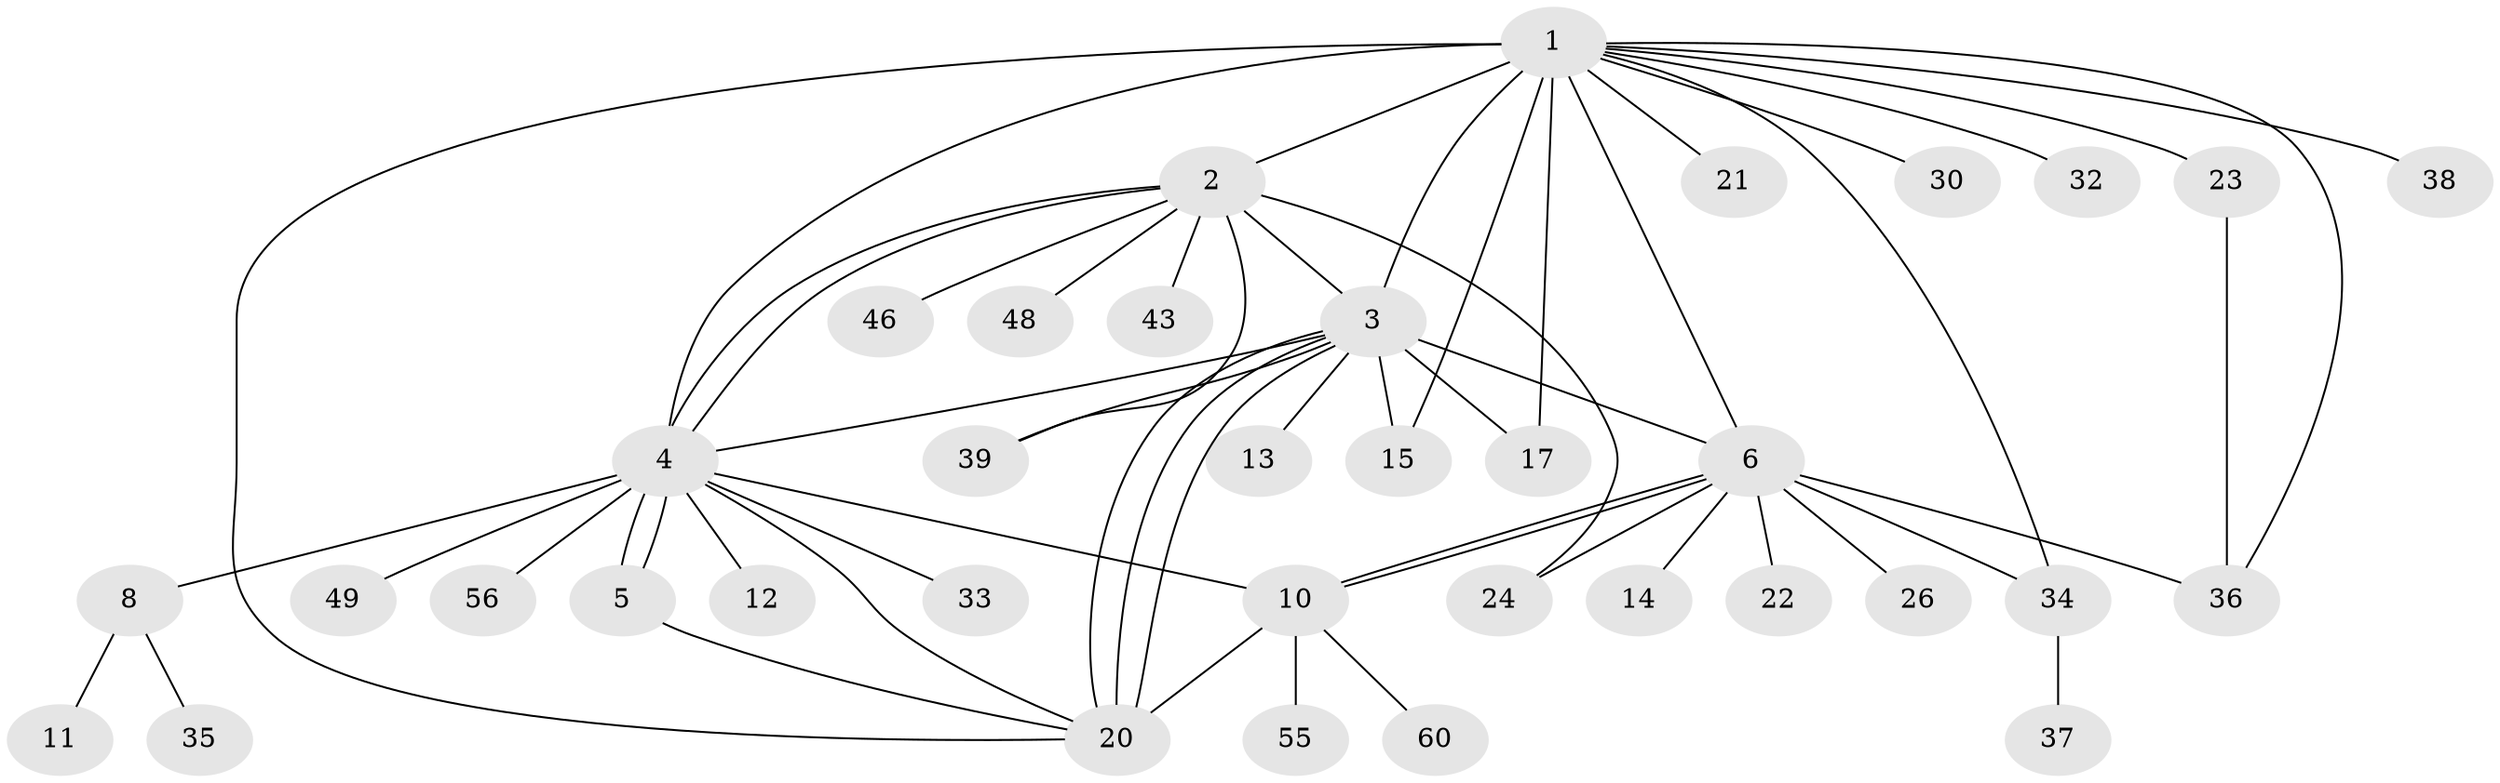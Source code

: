 // original degree distribution, {13: 0.03333333333333333, 10: 0.016666666666666666, 16: 0.016666666666666666, 4: 0.06666666666666667, 11: 0.016666666666666666, 6: 0.06666666666666667, 3: 0.16666666666666666, 7: 0.03333333333333333, 1: 0.45, 2: 0.1, 9: 0.03333333333333333}
// Generated by graph-tools (version 1.1) at 2025/17/03/04/25 18:17:58]
// undirected, 36 vertices, 56 edges
graph export_dot {
graph [start="1"]
  node [color=gray90,style=filled];
  1 [super="+9+16"];
  2;
  3 [super="+52+40+31"];
  4 [super="+27"];
  5 [super="+29"];
  6 [super="+7+28"];
  8;
  10;
  11;
  12;
  13;
  14;
  15;
  17 [super="+25+19"];
  20 [super="+41+47+58"];
  21;
  22;
  23;
  24;
  26;
  30;
  32;
  33;
  34;
  35;
  36;
  37;
  38;
  39;
  43;
  46;
  48;
  49;
  55;
  56;
  60;
  1 -- 2 [weight=2];
  1 -- 20 [weight=2];
  1 -- 23 [weight=2];
  1 -- 30;
  1 -- 17 [weight=3];
  1 -- 3 [weight=3];
  1 -- 4 [weight=3];
  1 -- 15;
  1 -- 32;
  1 -- 34;
  1 -- 6;
  1 -- 36;
  1 -- 38;
  1 -- 21;
  2 -- 3;
  2 -- 4;
  2 -- 4;
  2 -- 24;
  2 -- 39;
  2 -- 43;
  2 -- 46;
  2 -- 48;
  3 -- 4;
  3 -- 6 [weight=4];
  3 -- 13;
  3 -- 20 [weight=2];
  3 -- 20;
  3 -- 20;
  3 -- 15;
  3 -- 17;
  3 -- 39;
  4 -- 5;
  4 -- 5;
  4 -- 8;
  4 -- 10;
  4 -- 12;
  4 -- 20;
  4 -- 33;
  4 -- 49;
  4 -- 56;
  5 -- 20;
  6 -- 10;
  6 -- 10;
  6 -- 14;
  6 -- 36;
  6 -- 34;
  6 -- 22;
  6 -- 24 [weight=2];
  6 -- 26;
  8 -- 11;
  8 -- 35;
  10 -- 55;
  10 -- 60;
  10 -- 20;
  23 -- 36;
  34 -- 37;
}
